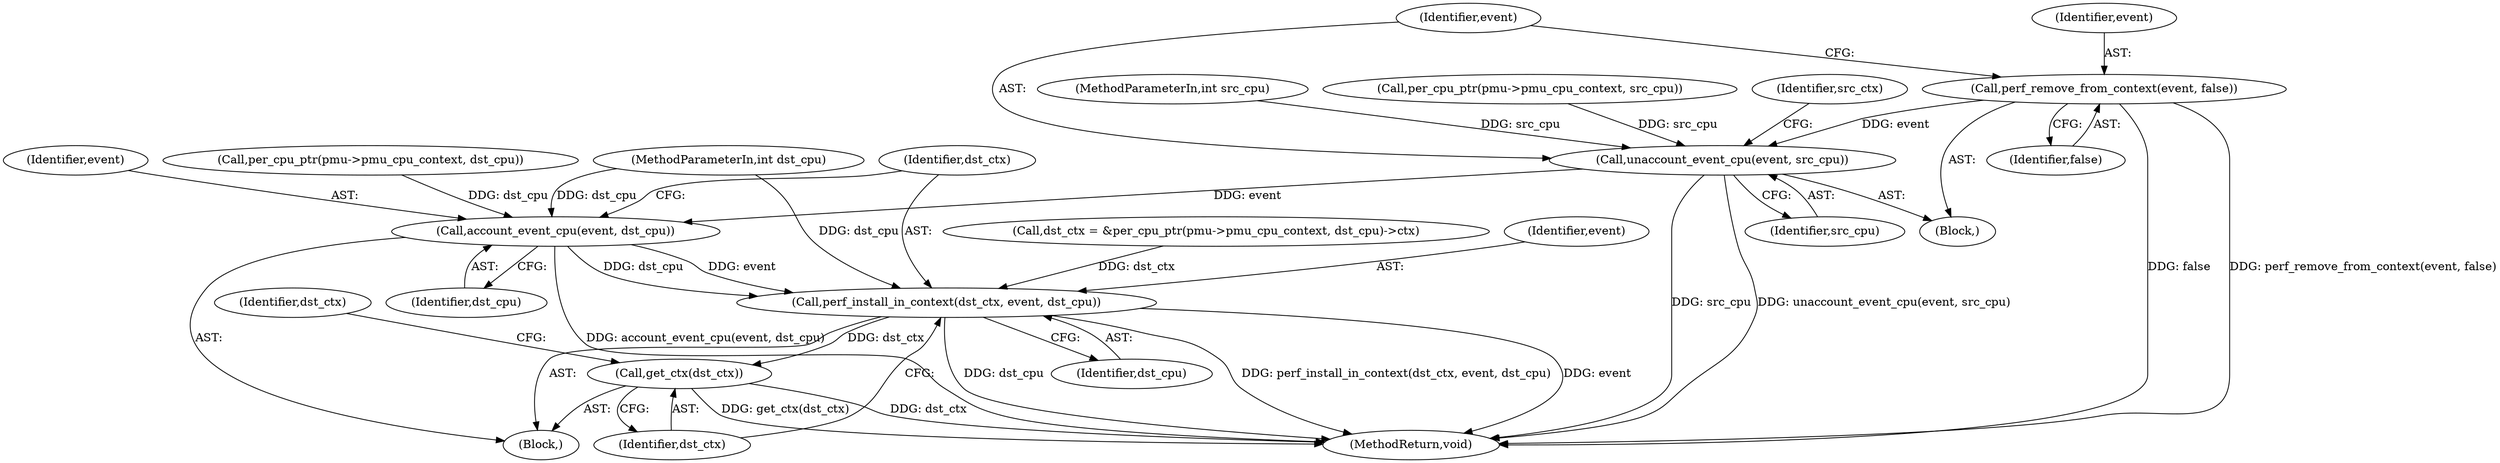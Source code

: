 digraph "0_linux_f63a8daa5812afef4f06c962351687e1ff9ccb2b_10@API" {
"1000137" [label="(Call,perf_remove_from_context(event, false))"];
"1000140" [label="(Call,unaccount_event_cpu(event, src_cpu))"];
"1000180" [label="(Call,account_event_cpu(event, dst_cpu))"];
"1000183" [label="(Call,perf_install_in_context(dst_ctx, event, dst_cpu))"];
"1000187" [label="(Call,get_ctx(dst_ctx))"];
"1000194" [label="(MethodReturn,void)"];
"1000192" [label="(Identifier,dst_ctx)"];
"1000137" [label="(Call,perf_remove_from_context(event, false))"];
"1000141" [label="(Identifier,event)"];
"1000186" [label="(Identifier,dst_cpu)"];
"1000184" [label="(Identifier,dst_ctx)"];
"1000125" [label="(Call,per_cpu_ptr(pmu->pmu_cpu_context, dst_cpu))"];
"1000115" [label="(Call,per_cpu_ptr(pmu->pmu_cpu_context, src_cpu))"];
"1000182" [label="(Identifier,dst_cpu)"];
"1000140" [label="(Call,unaccount_event_cpu(event, src_cpu))"];
"1000142" [label="(Identifier,src_cpu)"];
"1000187" [label="(Call,get_ctx(dst_ctx))"];
"1000138" [label="(Identifier,event)"];
"1000183" [label="(Call,perf_install_in_context(dst_ctx, event, dst_cpu))"];
"1000144" [label="(Identifier,src_ctx)"];
"1000103" [label="(MethodParameterIn,int dst_cpu)"];
"1000121" [label="(Call,dst_ctx = &per_cpu_ptr(pmu->pmu_cpu_context, dst_cpu)->ctx)"];
"1000139" [label="(Identifier,false)"];
"1000180" [label="(Call,account_event_cpu(event, dst_cpu))"];
"1000102" [label="(MethodParameterIn,int src_cpu)"];
"1000163" [label="(Block,)"];
"1000188" [label="(Identifier,dst_ctx)"];
"1000181" [label="(Identifier,event)"];
"1000185" [label="(Identifier,event)"];
"1000136" [label="(Block,)"];
"1000137" -> "1000136"  [label="AST: "];
"1000137" -> "1000139"  [label="CFG: "];
"1000138" -> "1000137"  [label="AST: "];
"1000139" -> "1000137"  [label="AST: "];
"1000141" -> "1000137"  [label="CFG: "];
"1000137" -> "1000194"  [label="DDG: false"];
"1000137" -> "1000194"  [label="DDG: perf_remove_from_context(event, false)"];
"1000137" -> "1000140"  [label="DDG: event"];
"1000140" -> "1000136"  [label="AST: "];
"1000140" -> "1000142"  [label="CFG: "];
"1000141" -> "1000140"  [label="AST: "];
"1000142" -> "1000140"  [label="AST: "];
"1000144" -> "1000140"  [label="CFG: "];
"1000140" -> "1000194"  [label="DDG: src_cpu"];
"1000140" -> "1000194"  [label="DDG: unaccount_event_cpu(event, src_cpu)"];
"1000115" -> "1000140"  [label="DDG: src_cpu"];
"1000102" -> "1000140"  [label="DDG: src_cpu"];
"1000140" -> "1000180"  [label="DDG: event"];
"1000180" -> "1000163"  [label="AST: "];
"1000180" -> "1000182"  [label="CFG: "];
"1000181" -> "1000180"  [label="AST: "];
"1000182" -> "1000180"  [label="AST: "];
"1000184" -> "1000180"  [label="CFG: "];
"1000180" -> "1000194"  [label="DDG: account_event_cpu(event, dst_cpu)"];
"1000125" -> "1000180"  [label="DDG: dst_cpu"];
"1000103" -> "1000180"  [label="DDG: dst_cpu"];
"1000180" -> "1000183"  [label="DDG: event"];
"1000180" -> "1000183"  [label="DDG: dst_cpu"];
"1000183" -> "1000163"  [label="AST: "];
"1000183" -> "1000186"  [label="CFG: "];
"1000184" -> "1000183"  [label="AST: "];
"1000185" -> "1000183"  [label="AST: "];
"1000186" -> "1000183"  [label="AST: "];
"1000188" -> "1000183"  [label="CFG: "];
"1000183" -> "1000194"  [label="DDG: event"];
"1000183" -> "1000194"  [label="DDG: dst_cpu"];
"1000183" -> "1000194"  [label="DDG: perf_install_in_context(dst_ctx, event, dst_cpu)"];
"1000121" -> "1000183"  [label="DDG: dst_ctx"];
"1000103" -> "1000183"  [label="DDG: dst_cpu"];
"1000183" -> "1000187"  [label="DDG: dst_ctx"];
"1000187" -> "1000163"  [label="AST: "];
"1000187" -> "1000188"  [label="CFG: "];
"1000188" -> "1000187"  [label="AST: "];
"1000192" -> "1000187"  [label="CFG: "];
"1000187" -> "1000194"  [label="DDG: dst_ctx"];
"1000187" -> "1000194"  [label="DDG: get_ctx(dst_ctx)"];
}
